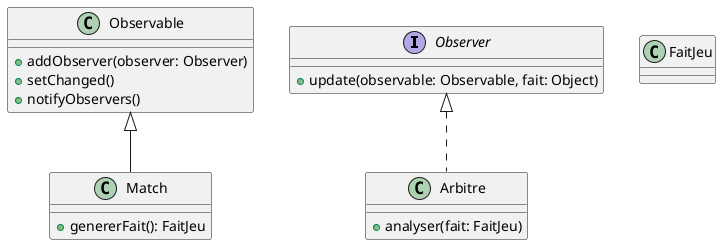 @startuml Observer

interface Observer {
    + update(observable: Observable, fait: Object)
}

class Observable {
    + addObserver(observer: Observer)
    + setChanged()
    + notifyObservers()
}

class Match {
    + genererFait(): FaitJeu
}

class FaitJeu

class Arbitre {
    + analyser(fait: FaitJeu)
}

Arbitre .up.|> Observer
Match -up-|> Observable

@enduml